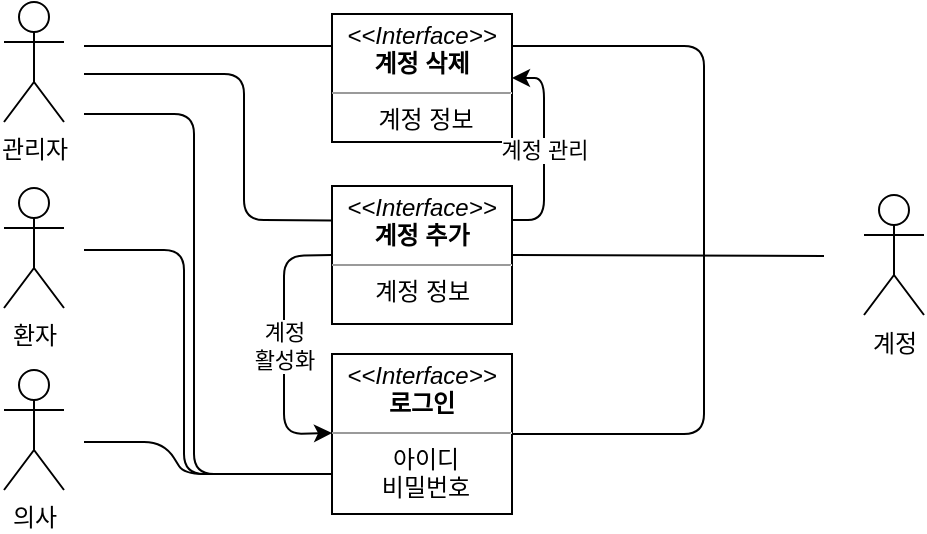 <mxfile version="14.6.1" type="device"><diagram id="GZjc_Hn9jUIR4Z8L9HtN" name="Page-1"><mxGraphModel dx="2249" dy="705" grid="1" gridSize="10" guides="1" tooltips="1" connect="1" arrows="1" fold="1" page="1" pageScale="1" pageWidth="827" pageHeight="1169" math="0" shadow="0"><root><mxCell id="0"/><mxCell id="1" parent="0"/><mxCell id="pS2WS8lDw2p6lkckWa6D-1" value="관리자" style="shape=umlActor;verticalLabelPosition=bottom;verticalAlign=top;html=1;outlineConnect=0;" vertex="1" parent="1"><mxGeometry x="-270" y="214" width="30" height="60" as="geometry"/></mxCell><mxCell id="pS2WS8lDw2p6lkckWa6D-2" value="의사" style="shape=umlActor;verticalLabelPosition=bottom;verticalAlign=top;html=1;outlineConnect=0;" vertex="1" parent="1"><mxGeometry x="-270" y="398" width="30" height="60" as="geometry"/></mxCell><mxCell id="pS2WS8lDw2p6lkckWa6D-22" value="계정" style="shape=umlActor;verticalLabelPosition=bottom;verticalAlign=top;html=1;outlineConnect=0;" vertex="1" parent="1"><mxGeometry x="160" y="310.5" width="30" height="60" as="geometry"/></mxCell><mxCell id="pS2WS8lDw2p6lkckWa6D-26" value="&lt;p style=&quot;margin: 0px ; margin-top: 4px ; text-align: center&quot;&gt;&lt;i&gt;&amp;lt;&amp;lt;Interface&amp;gt;&amp;gt;&lt;/i&gt;&lt;br&gt;&lt;b&gt;계정 추가&lt;/b&gt;&lt;/p&gt;&lt;hr size=&quot;1&quot;&gt;&lt;p style=&quot;text-align: center ; margin: 0px 0px 0px 4px&quot;&gt;계정 정보&amp;nbsp;&lt;/p&gt;" style="verticalAlign=top;align=left;overflow=fill;fontSize=12;fontFamily=Helvetica;html=1;" vertex="1" parent="1"><mxGeometry x="-106" y="306" width="90" height="69" as="geometry"/></mxCell><mxCell id="pS2WS8lDw2p6lkckWa6D-41" value="&lt;p style=&quot;margin: 4px 0px 0px&quot;&gt;&lt;i&gt;&amp;lt;&amp;lt;Interface&amp;gt;&amp;gt;&lt;/i&gt;&lt;br&gt;&lt;b&gt;계정 삭제&lt;/b&gt;&lt;/p&gt;&lt;hr size=&quot;1&quot;&gt;&lt;p style=&quot;margin: 0px ; margin-left: 4px&quot;&gt;계정 정보&lt;/p&gt;" style="verticalAlign=top;align=center;overflow=fill;fontSize=12;fontFamily=Helvetica;html=1;" vertex="1" parent="1"><mxGeometry x="-106" y="220" width="90" height="64" as="geometry"/></mxCell><mxCell id="pS2WS8lDw2p6lkckWa6D-42" value="&lt;p style=&quot;margin: 0px ; margin-top: 4px ; text-align: center&quot;&gt;&lt;i&gt;&amp;lt;&amp;lt;Interface&amp;gt;&amp;gt;&lt;/i&gt;&lt;br&gt;&lt;b&gt;로그인&lt;/b&gt;&lt;/p&gt;&lt;hr size=&quot;1&quot;&gt;&lt;p style=&quot;text-align: center ; margin: 0px 0px 0px 4px&quot;&gt;아이디&lt;/p&gt;&lt;p style=&quot;text-align: center ; margin: 0px 0px 0px 4px&quot;&gt;비밀번호&lt;/p&gt;" style="verticalAlign=top;align=left;overflow=fill;fontSize=12;fontFamily=Helvetica;html=1;" vertex="1" parent="1"><mxGeometry x="-106" y="390" width="90" height="80" as="geometry"/></mxCell><mxCell id="pS2WS8lDw2p6lkckWa6D-69" value="" style="endArrow=none;html=1;exitX=1;exitY=0.25;exitDx=0;exitDy=0;" edge="1" parent="1" source="pS2WS8lDw2p6lkckWa6D-41"><mxGeometry width="50" height="50" relative="1" as="geometry"><mxPoint x="120" y="330" as="sourcePoint"/><mxPoint x="80" y="360" as="targetPoint"/><Array as="points"><mxPoint x="80" y="236"/></Array></mxGeometry></mxCell><mxCell id="pS2WS8lDw2p6lkckWa6D-71" value="" style="endArrow=none;html=1;exitX=1;exitY=0.5;exitDx=0;exitDy=0;" edge="1" parent="1" source="pS2WS8lDw2p6lkckWa6D-42"><mxGeometry width="50" height="50" relative="1" as="geometry"><mxPoint x="10" y="440" as="sourcePoint"/><mxPoint x="80" y="360" as="targetPoint"/><Array as="points"><mxPoint x="80" y="430"/></Array></mxGeometry></mxCell><mxCell id="pS2WS8lDw2p6lkckWa6D-75" value="" style="endArrow=none;html=1;entryX=0;entryY=0.25;entryDx=0;entryDy=0;" edge="1" parent="1" target="pS2WS8lDw2p6lkckWa6D-26"><mxGeometry width="50" height="50" relative="1" as="geometry"><mxPoint x="-230" y="250" as="sourcePoint"/><mxPoint x="-106" y="260" as="targetPoint"/><Array as="points"><mxPoint x="-150" y="250"/><mxPoint x="-150" y="323"/></Array></mxGeometry></mxCell><mxCell id="pS2WS8lDw2p6lkckWa6D-78" value="" style="endArrow=none;html=1;fillColor=#f8cecc;" edge="1" parent="1"><mxGeometry width="50" height="50" relative="1" as="geometry"><mxPoint x="-230" y="434" as="sourcePoint"/><mxPoint x="-106" y="450" as="targetPoint"/><Array as="points"><mxPoint x="-190" y="434"/><mxPoint x="-180" y="450"/><mxPoint x="-160" y="450"/><mxPoint x="-140" y="450"/></Array></mxGeometry></mxCell><mxCell id="pS2WS8lDw2p6lkckWa6D-86" value="" style="endArrow=none;html=1;exitX=1;exitY=0.5;exitDx=0;exitDy=0;" edge="1" parent="1" source="pS2WS8lDw2p6lkckWa6D-26"><mxGeometry width="50" height="50" relative="1" as="geometry"><mxPoint x="20" y="350" as="sourcePoint"/><mxPoint x="140" y="341" as="targetPoint"/><Array as="points"/></mxGeometry></mxCell><mxCell id="pS2WS8lDw2p6lkckWa6D-97" value="" style="endArrow=classic;html=1;exitX=0;exitY=0.5;exitDx=0;exitDy=0;" edge="1" parent="1" source="pS2WS8lDw2p6lkckWa6D-26"><mxGeometry relative="1" as="geometry"><mxPoint x="-206" y="429.5" as="sourcePoint"/><mxPoint x="-106" y="429.5" as="targetPoint"/><Array as="points"><mxPoint x="-130" y="341"/><mxPoint x="-130" y="430"/></Array></mxGeometry></mxCell><mxCell id="pS2WS8lDw2p6lkckWa6D-98" value="계정&lt;br&gt;활성화" style="edgeLabel;resizable=0;html=1;align=center;verticalAlign=middle;horizontal=1;" connectable="0" vertex="1" parent="pS2WS8lDw2p6lkckWa6D-97"><mxGeometry relative="1" as="geometry"/></mxCell><mxCell id="pS2WS8lDw2p6lkckWa6D-99" value="" style="endArrow=classic;html=1;entryX=1;entryY=0.5;entryDx=0;entryDy=0;" edge="1" parent="1" target="pS2WS8lDw2p6lkckWa6D-41"><mxGeometry relative="1" as="geometry"><mxPoint x="-16" y="323" as="sourcePoint"/><mxPoint x="100" y="310" as="targetPoint"/><Array as="points"><mxPoint y="323"/><mxPoint y="252"/></Array></mxGeometry></mxCell><mxCell id="pS2WS8lDw2p6lkckWa6D-100" value="계정 관리" style="edgeLabel;resizable=0;html=1;align=center;verticalAlign=middle;" connectable="0" vertex="1" parent="pS2WS8lDw2p6lkckWa6D-99"><mxGeometry relative="1" as="geometry"/></mxCell><mxCell id="pS2WS8lDw2p6lkckWa6D-105" value="환자" style="shape=umlActor;verticalLabelPosition=bottom;verticalAlign=top;html=1;outlineConnect=0;" vertex="1" parent="1"><mxGeometry x="-270" y="307" width="30" height="60" as="geometry"/></mxCell><mxCell id="pS2WS8lDw2p6lkckWa6D-112" value="" style="endArrow=none;html=1;entryX=0;entryY=0.75;entryDx=0;entryDy=0;" edge="1" parent="1" target="pS2WS8lDw2p6lkckWa6D-42"><mxGeometry width="50" height="50" relative="1" as="geometry"><mxPoint x="-230" y="270" as="sourcePoint"/><mxPoint x="-175" y="450" as="targetPoint"/><Array as="points"><mxPoint x="-175" y="270"/><mxPoint x="-175" y="450"/></Array></mxGeometry></mxCell><mxCell id="pS2WS8lDw2p6lkckWa6D-113" value="" style="endArrow=none;html=1;entryX=0;entryY=0.75;entryDx=0;entryDy=0;" edge="1" parent="1" target="pS2WS8lDw2p6lkckWa6D-42"><mxGeometry width="50" height="50" relative="1" as="geometry"><mxPoint x="-230" y="338" as="sourcePoint"/><mxPoint x="-180" y="450" as="targetPoint"/><Array as="points"><mxPoint x="-180" y="338"/><mxPoint x="-180" y="450"/></Array></mxGeometry></mxCell><mxCell id="pS2WS8lDw2p6lkckWa6D-114" value="" style="endArrow=none;html=1;exitX=0;exitY=0.25;exitDx=0;exitDy=0;" edge="1" parent="1" source="pS2WS8lDw2p6lkckWa6D-41"><mxGeometry width="50" height="50" relative="1" as="geometry"><mxPoint x="-110" y="230" as="sourcePoint"/><mxPoint x="-230" y="236" as="targetPoint"/><Array as="points"/></mxGeometry></mxCell></root></mxGraphModel></diagram></mxfile>